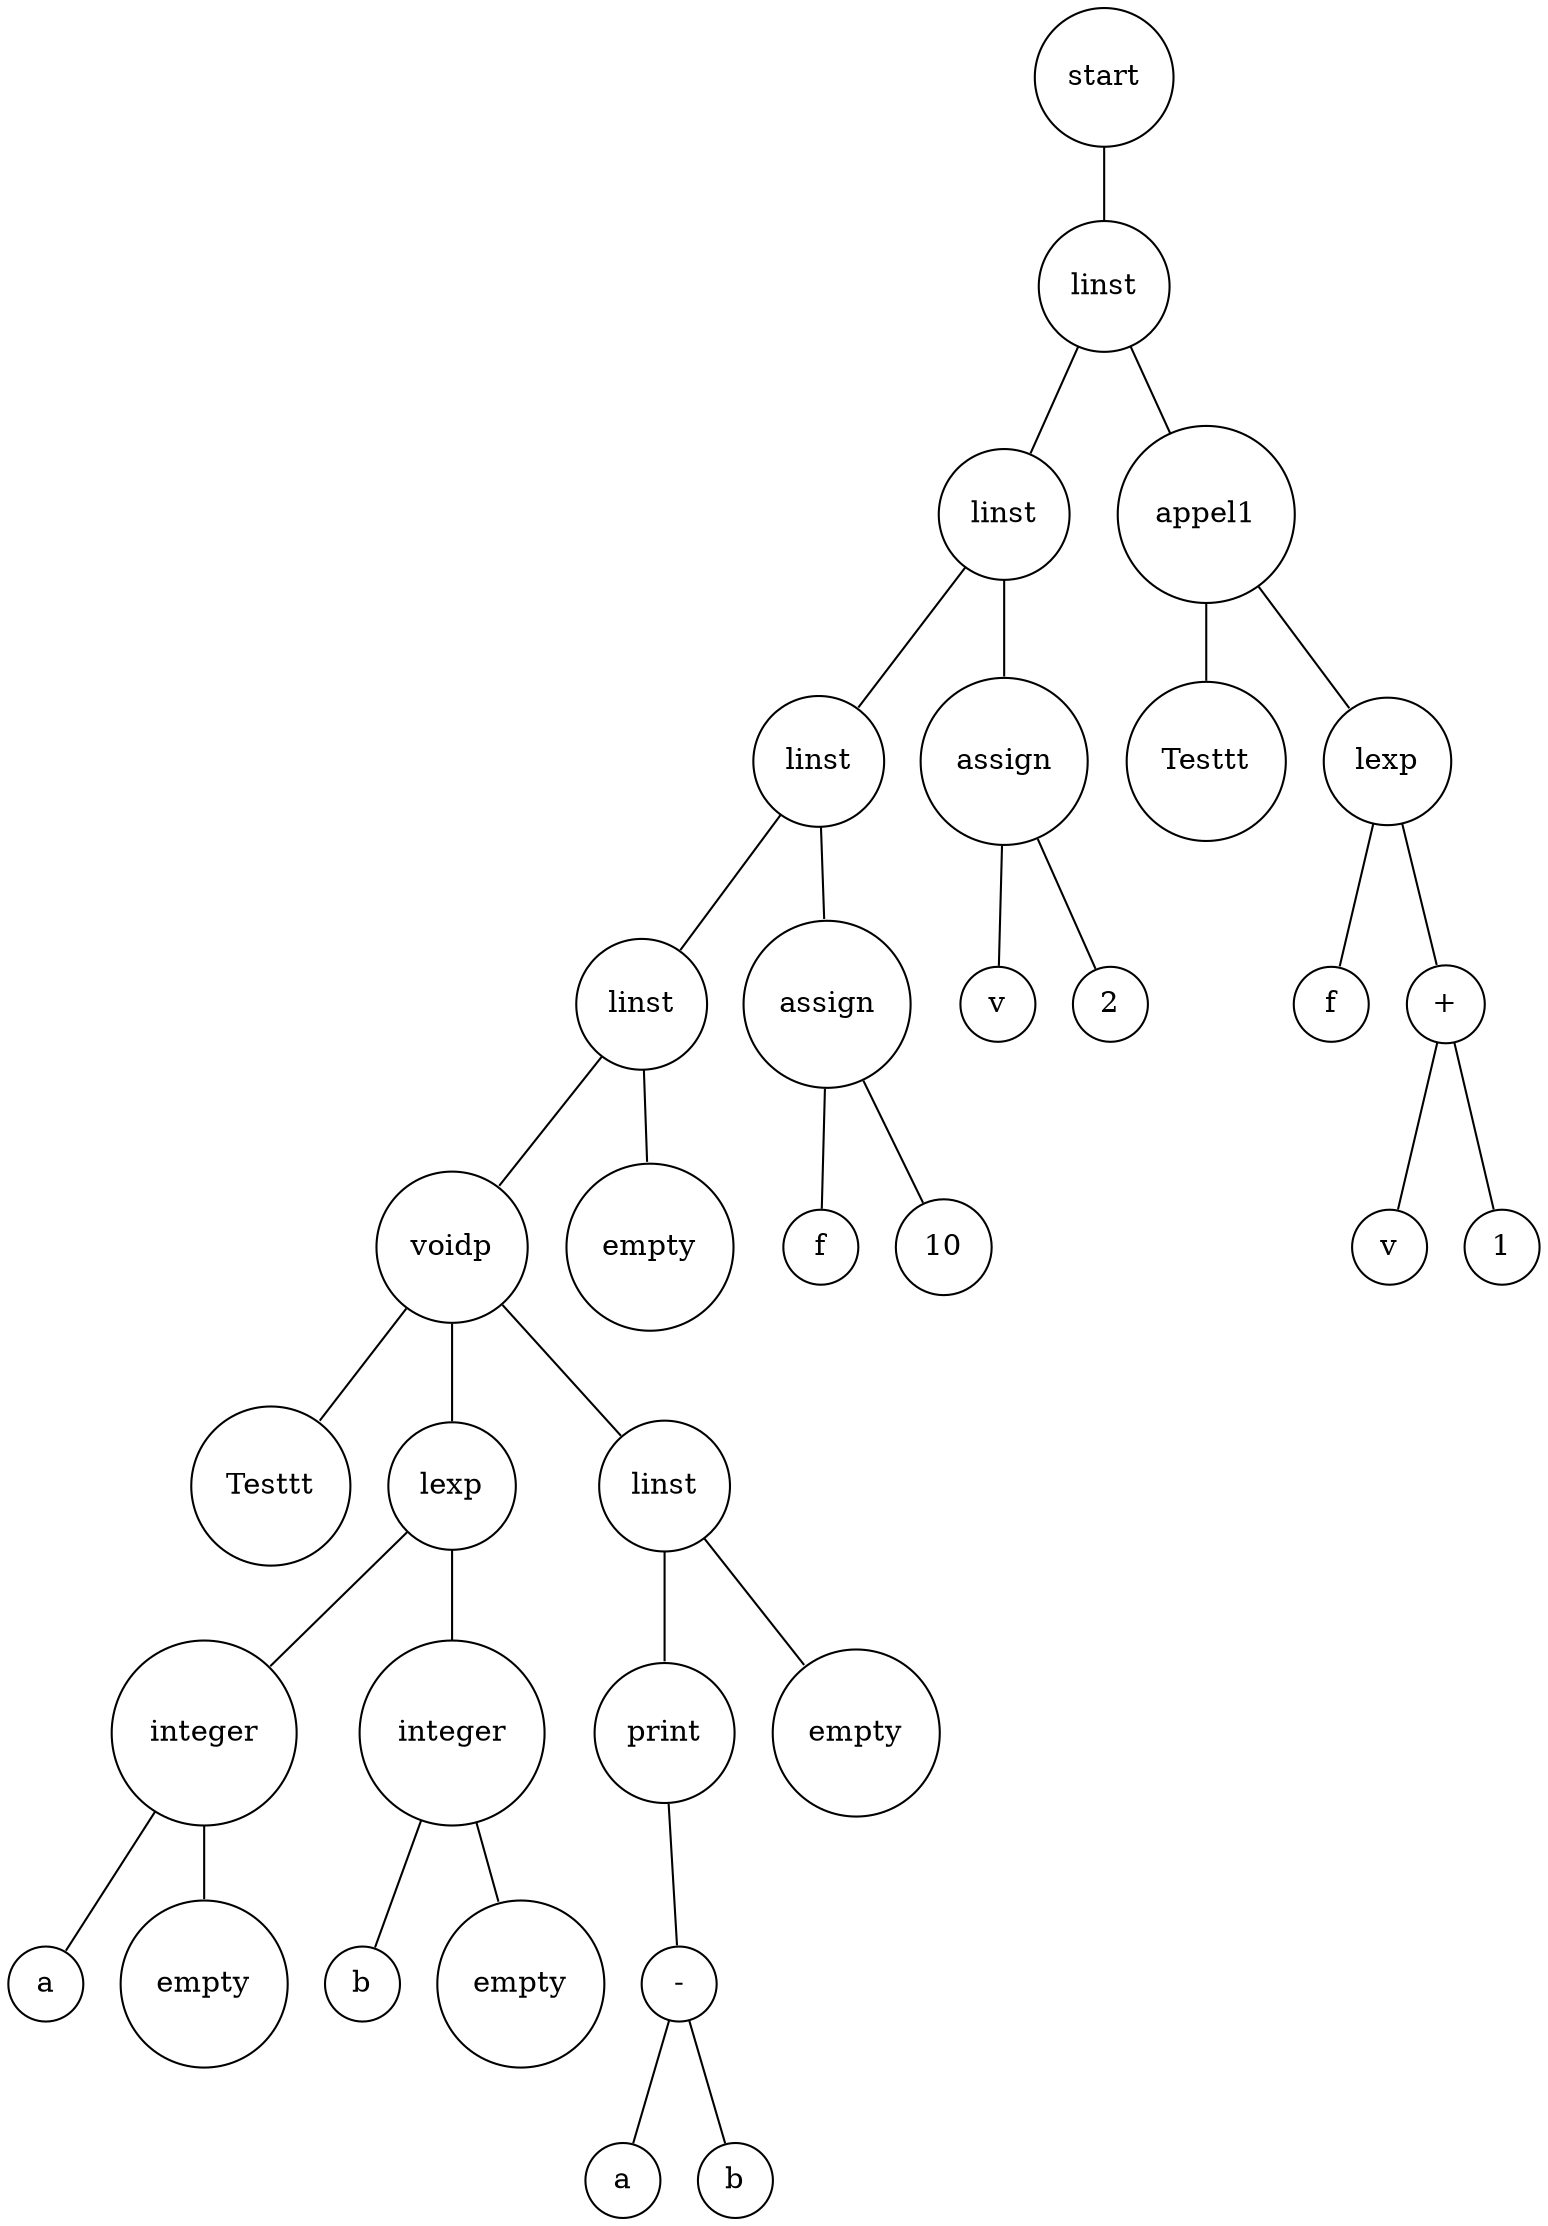 digraph {
	node [shape=circle]
	"48af7b62-d13a-433b-8f3d-9cd13af913a9" [label=start]
	"dcd616cf-1f42-49ec-adf4-2e2bad3f7fa5" [label=linst]
	"63069849-8292-4e27-b29b-bc10e393b400" [label=linst]
	"6beb02dd-4038-4299-bda3-55fa1df892b4" [label=linst]
	"02617dc9-afa6-4a88-8499-56b78d10dac9" [label=linst]
	"1c106ba6-392a-4e59-b4b8-eda0b5237b49" [label=voidp]
	"4eef8757-a8e6-4195-b44f-71f9b86076de" [label=Testtt]
	"1c106ba6-392a-4e59-b4b8-eda0b5237b49" -> "4eef8757-a8e6-4195-b44f-71f9b86076de" [arrowsize=0]
	"e4a16c4d-8bc3-435e-9929-45d6cd3ac883" [label=lexp]
	"ae0c0d6c-0ccc-4b81-b35c-19e2b0ab4bc0" [label=integer]
	"596012af-4d5a-4864-ae05-74ce21b246bf" [label=a]
	"ae0c0d6c-0ccc-4b81-b35c-19e2b0ab4bc0" -> "596012af-4d5a-4864-ae05-74ce21b246bf" [arrowsize=0]
	"caaf2cec-321d-468a-b9fc-0e0494c97ecf" [label=empty]
	"ae0c0d6c-0ccc-4b81-b35c-19e2b0ab4bc0" -> "caaf2cec-321d-468a-b9fc-0e0494c97ecf" [arrowsize=0]
	"e4a16c4d-8bc3-435e-9929-45d6cd3ac883" -> "ae0c0d6c-0ccc-4b81-b35c-19e2b0ab4bc0" [arrowsize=0]
	"7da82eaf-95fb-407a-921a-efc87c0a6aa3" [label=integer]
	"6b011d8b-a4b4-48f4-8642-e5afa2d03f46" [label=b]
	"7da82eaf-95fb-407a-921a-efc87c0a6aa3" -> "6b011d8b-a4b4-48f4-8642-e5afa2d03f46" [arrowsize=0]
	"11d6df50-c7c6-489b-b9c4-e4028b6f7714" [label=empty]
	"7da82eaf-95fb-407a-921a-efc87c0a6aa3" -> "11d6df50-c7c6-489b-b9c4-e4028b6f7714" [arrowsize=0]
	"e4a16c4d-8bc3-435e-9929-45d6cd3ac883" -> "7da82eaf-95fb-407a-921a-efc87c0a6aa3" [arrowsize=0]
	"1c106ba6-392a-4e59-b4b8-eda0b5237b49" -> "e4a16c4d-8bc3-435e-9929-45d6cd3ac883" [arrowsize=0]
	"03581bd7-f32f-485e-8226-713bd9d18312" [label=linst]
	"a10e4781-85af-4bec-8bc3-6202a7118f6b" [label=print]
	"05d350a5-285f-4f43-b1b4-8e26e0c3baa1" [label="-"]
	"807c682a-71f3-401d-b2a8-82bad7f54317" [label=a]
	"05d350a5-285f-4f43-b1b4-8e26e0c3baa1" -> "807c682a-71f3-401d-b2a8-82bad7f54317" [arrowsize=0]
	"43bf0941-a3ec-4f0b-939d-467bb54034ef" [label=b]
	"05d350a5-285f-4f43-b1b4-8e26e0c3baa1" -> "43bf0941-a3ec-4f0b-939d-467bb54034ef" [arrowsize=0]
	"a10e4781-85af-4bec-8bc3-6202a7118f6b" -> "05d350a5-285f-4f43-b1b4-8e26e0c3baa1" [arrowsize=0]
	"03581bd7-f32f-485e-8226-713bd9d18312" -> "a10e4781-85af-4bec-8bc3-6202a7118f6b" [arrowsize=0]
	"d71ff4f4-1054-416d-a694-494111beefc7" [label=empty]
	"03581bd7-f32f-485e-8226-713bd9d18312" -> "d71ff4f4-1054-416d-a694-494111beefc7" [arrowsize=0]
	"1c106ba6-392a-4e59-b4b8-eda0b5237b49" -> "03581bd7-f32f-485e-8226-713bd9d18312" [arrowsize=0]
	"02617dc9-afa6-4a88-8499-56b78d10dac9" -> "1c106ba6-392a-4e59-b4b8-eda0b5237b49" [arrowsize=0]
	"bd65c6a2-cd74-45da-b91d-503d2ec96071" [label=empty]
	"02617dc9-afa6-4a88-8499-56b78d10dac9" -> "bd65c6a2-cd74-45da-b91d-503d2ec96071" [arrowsize=0]
	"6beb02dd-4038-4299-bda3-55fa1df892b4" -> "02617dc9-afa6-4a88-8499-56b78d10dac9" [arrowsize=0]
	"e061b251-4572-4417-963d-4481e0b03bc1" [label=assign]
	"99bea360-da97-4b4e-874f-980749e98907" [label=f]
	"e061b251-4572-4417-963d-4481e0b03bc1" -> "99bea360-da97-4b4e-874f-980749e98907" [arrowsize=0]
	"cafe62c3-5680-4efc-9517-663e346471f1" [label=10]
	"e061b251-4572-4417-963d-4481e0b03bc1" -> "cafe62c3-5680-4efc-9517-663e346471f1" [arrowsize=0]
	"6beb02dd-4038-4299-bda3-55fa1df892b4" -> "e061b251-4572-4417-963d-4481e0b03bc1" [arrowsize=0]
	"63069849-8292-4e27-b29b-bc10e393b400" -> "6beb02dd-4038-4299-bda3-55fa1df892b4" [arrowsize=0]
	"d1e0bd58-a2f9-44e1-93cc-a940f306b0dc" [label=assign]
	"50acde94-2197-4301-9c4d-5a7fa0b386ed" [label=v]
	"d1e0bd58-a2f9-44e1-93cc-a940f306b0dc" -> "50acde94-2197-4301-9c4d-5a7fa0b386ed" [arrowsize=0]
	"0e9af369-62b5-4972-97cd-4d2aecfebaa8" [label=2]
	"d1e0bd58-a2f9-44e1-93cc-a940f306b0dc" -> "0e9af369-62b5-4972-97cd-4d2aecfebaa8" [arrowsize=0]
	"63069849-8292-4e27-b29b-bc10e393b400" -> "d1e0bd58-a2f9-44e1-93cc-a940f306b0dc" [arrowsize=0]
	"dcd616cf-1f42-49ec-adf4-2e2bad3f7fa5" -> "63069849-8292-4e27-b29b-bc10e393b400" [arrowsize=0]
	"d98ec06f-d250-4ce8-9fe8-09a5fa8c6f9a" [label=appel1]
	"f8dbb32a-4ffb-4e29-8cc6-7a28bf304bc2" [label=Testtt]
	"d98ec06f-d250-4ce8-9fe8-09a5fa8c6f9a" -> "f8dbb32a-4ffb-4e29-8cc6-7a28bf304bc2" [arrowsize=0]
	"24d09a14-3804-4d43-9707-70c45ded53e3" [label=lexp]
	"d9389e31-adbc-4c14-a44c-891b9a4bc38e" [label=f]
	"24d09a14-3804-4d43-9707-70c45ded53e3" -> "d9389e31-adbc-4c14-a44c-891b9a4bc38e" [arrowsize=0]
	"8b9f7170-b62e-4663-9f74-2a62dd3229da" [label="+"]
	"b0e49060-47e4-4e12-8c33-1ca237c91287" [label=v]
	"8b9f7170-b62e-4663-9f74-2a62dd3229da" -> "b0e49060-47e4-4e12-8c33-1ca237c91287" [arrowsize=0]
	"e8b73bf4-e62e-418e-9610-29125cdb5d44" [label=1]
	"8b9f7170-b62e-4663-9f74-2a62dd3229da" -> "e8b73bf4-e62e-418e-9610-29125cdb5d44" [arrowsize=0]
	"24d09a14-3804-4d43-9707-70c45ded53e3" -> "8b9f7170-b62e-4663-9f74-2a62dd3229da" [arrowsize=0]
	"d98ec06f-d250-4ce8-9fe8-09a5fa8c6f9a" -> "24d09a14-3804-4d43-9707-70c45ded53e3" [arrowsize=0]
	"dcd616cf-1f42-49ec-adf4-2e2bad3f7fa5" -> "d98ec06f-d250-4ce8-9fe8-09a5fa8c6f9a" [arrowsize=0]
	"48af7b62-d13a-433b-8f3d-9cd13af913a9" -> "dcd616cf-1f42-49ec-adf4-2e2bad3f7fa5" [arrowsize=0]
}
